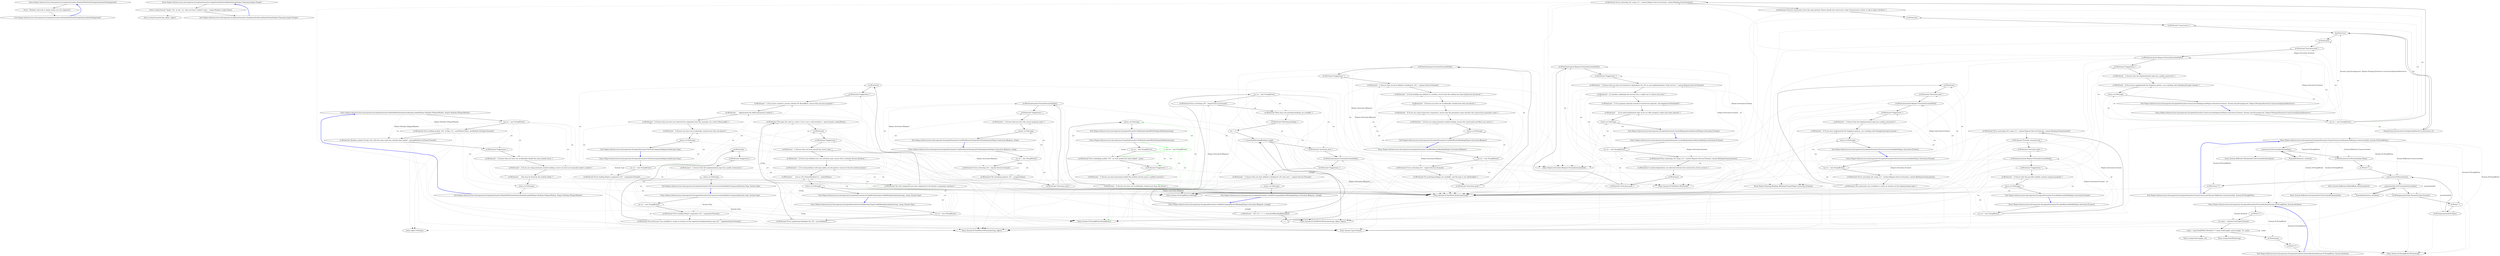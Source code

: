digraph  {
n0 [cluster="Ninject.Infrastructure.Introspection.ExceptionFormatter.ModulesWithNullOrEmptyNamesAreNotSupported()", label="Entry Ninject.Infrastructure.Introspection.ExceptionFormatter.ModulesWithNullOrEmptyNamesAreNotSupported()", span="44-44"];
n1 [cluster="Ninject.Infrastructure.Introspection.ExceptionFormatter.ModulesWithNullOrEmptyNamesAreNotSupported()", label="return ''Modules with null or empty names are not supported'';", span="46-46"];
n2 [cluster="Ninject.Infrastructure.Introspection.ExceptionFormatter.ModulesWithNullOrEmptyNamesAreNotSupported()", label="Exit Ninject.Infrastructure.Introspection.ExceptionFormatter.ModulesWithNullOrEmptyNamesAreNotSupported()", span="44-44"];
n3 [cluster="Ninject.Infrastructure.Introspection.ExceptionFormatter.TargetDoesNotHaveADefaultValue(Ninject.Planning.Targets.ITarget)", label="Entry Ninject.Infrastructure.Introspection.ExceptionFormatter.TargetDoesNotHaveADefaultValue(Ninject.Planning.Targets.ITarget)", span="53-53"];
n4 [cluster="Ninject.Infrastructure.Introspection.ExceptionFormatter.TargetDoesNotHaveADefaultValue(Ninject.Planning.Targets.ITarget)", label="return string.Format(''Target '{0}' at site '{1}' does not have a default value.'', target.Member, target.Name);", span="55-55"];
n5 [cluster="Ninject.Infrastructure.Introspection.ExceptionFormatter.TargetDoesNotHaveADefaultValue(Ninject.Planning.Targets.ITarget)", label="Exit Ninject.Infrastructure.Introspection.ExceptionFormatter.TargetDoesNotHaveADefaultValue(Ninject.Planning.Targets.ITarget)", span="53-53"];
n6 [cluster="string.Format(string, object, object)", label="Entry string.Format(string, object, object)", span="0-0"];
n7 [cluster="Ninject.Infrastructure.Introspection.ExceptionFormatter.ModuleWithSameNameIsAlreadyLoaded(Ninject.Modules.INinjectModule, Ninject.Modules.INinjectModule)", label="Entry Ninject.Infrastructure.Introspection.ExceptionFormatter.ModuleWithSameNameIsAlreadyLoaded(Ninject.Modules.INinjectModule, Ninject.Modules.INinjectModule)", span="64-64"];
n8 [cluster="Ninject.Infrastructure.Introspection.ExceptionFormatter.ModuleWithSameNameIsAlreadyLoaded(Ninject.Modules.INinjectModule, Ninject.Modules.INinjectModule)", label="var sw = new StringWriter()", span="67-67"];
n9 [cluster="Ninject.Infrastructure.Introspection.ExceptionFormatter.ModuleWithSameNameIsAlreadyLoaded(Ninject.Modules.INinjectModule, Ninject.Modules.INinjectModule)", label="sw.WriteLine(''Error loading module '{0}' of type {1}'', newModule.Name, newModule.GetType().Format())", span="69-69"];
n10 [cluster="Ninject.Infrastructure.Introspection.ExceptionFormatter.ModuleWithSameNameIsAlreadyLoaded(Ninject.Modules.INinjectModule, Ninject.Modules.INinjectModule)", label="sw.WriteLine(''Another module (of type {0}) with the same name has already been loaded'', existingModule.GetType().Format())", span="70-70"];
n17 [cluster="System.IO.StringWriter.StringWriter()", label="Entry System.IO.StringWriter.StringWriter()", span="0-0"];
n11 [cluster="Ninject.Infrastructure.Introspection.ExceptionFormatter.ModuleWithSameNameIsAlreadyLoaded(Ninject.Modules.INinjectModule, Ninject.Modules.INinjectModule)", label="sw.WriteLine(''Suggestions:'')", span="72-72"];
n12 [cluster="Ninject.Infrastructure.Introspection.ExceptionFormatter.ModuleWithSameNameIsAlreadyLoaded(Ninject.Modules.INinjectModule, Ninject.Modules.INinjectModule)", label="sw.WriteLine(''  1) Ensure that you have not accidentally loaded the same module twice.'')", span="73-73"];
n13 [cluster="Ninject.Infrastructure.Introspection.ExceptionFormatter.ModuleWithSameNameIsAlreadyLoaded(Ninject.Modules.INinjectModule, Ninject.Modules.INinjectModule)", label="sw.WriteLine(''  2) If you are using automatic module loading, ensure you have not manually loaded a module'')", span="75-75"];
n14 [cluster="Ninject.Infrastructure.Introspection.ExceptionFormatter.ModuleWithSameNameIsAlreadyLoaded(Ninject.Modules.INinjectModule, Ninject.Modules.INinjectModule)", label="sw.WriteLine(''     that may be found by the module loader.'')", span="76-76"];
n15 [cluster="Ninject.Infrastructure.Introspection.ExceptionFormatter.ModuleWithSameNameIsAlreadyLoaded(Ninject.Modules.INinjectModule, Ninject.Modules.INinjectModule)", label="return sw.ToString();", span="79-79"];
n18 [cluster="object.GetType()", label="Entry object.GetType()", span="0-0"];
n19 [cluster="System.Type.Format()", label="Entry System.Type.Format()", span="212-212"];
n20 [cluster="System.IO.TextWriter.WriteLine(string, object, object)", label="Entry System.IO.TextWriter.WriteLine(string, object, object)", span="0-0"];
n21 [cluster="System.IO.TextWriter.WriteLine(string, object)", label="Entry System.IO.TextWriter.WriteLine(string, object)", span="0-0"];
n22 [cluster="System.IO.TextWriter.WriteLine(string)", label="Entry System.IO.TextWriter.WriteLine(string)", span="0-0"];
n16 [cluster="Ninject.Infrastructure.Introspection.ExceptionFormatter.ModuleWithSameNameIsAlreadyLoaded(Ninject.Modules.INinjectModule, Ninject.Modules.INinjectModule)", label="Exit Ninject.Infrastructure.Introspection.ExceptionFormatter.ModuleWithSameNameIsAlreadyLoaded(Ninject.Modules.INinjectModule, Ninject.Modules.INinjectModule)", span="64-64"];
n23 [cluster="System.IO.StringWriter.ToString()", label="Entry System.IO.StringWriter.ToString()", span="0-0"];
n24 [cluster="Ninject.Infrastructure.Introspection.ExceptionFormatter.NoModuleLoadedWithTheSpecifiedName(string)", label="Entry Ninject.Infrastructure.Introspection.ExceptionFormatter.NoModuleLoadedWithTheSpecifiedName(string)", span="88-88"];
n25 [cluster="Ninject.Infrastructure.Introspection.ExceptionFormatter.NoModuleLoadedWithTheSpecifiedName(string)", label="var sw = new StringWriter()", span="90-90"];
n26 [cluster="Ninject.Infrastructure.Introspection.ExceptionFormatter.NoModuleLoadedWithTheSpecifiedName(string)", label="sw.WriteLine(''Error unloading module '{0}': no such module has been loaded'', name)", span="92-92"];
n27 [cluster="Ninject.Infrastructure.Introspection.ExceptionFormatter.NoModuleLoadedWithTheSpecifiedName(string)", label="sw.WriteLine(''Suggestions:'')", span="94-94"];
n28 [cluster="Ninject.Infrastructure.Introspection.ExceptionFormatter.NoModuleLoadedWithTheSpecifiedName(string)", label="sw.WriteLine(''  1) Ensure you have previously loaded the module and the name is spelled correctly.'')", span="95-95"];
n29 [cluster="Ninject.Infrastructure.Introspection.ExceptionFormatter.NoModuleLoadedWithTheSpecifiedName(string)", label="sw.WriteLine(''  2) Ensure you have not accidentally created more than one kernel.'')", span="96-96"];
n30 [cluster="Ninject.Infrastructure.Introspection.ExceptionFormatter.NoModuleLoadedWithTheSpecifiedName(string)", label="return sw.ToString();", span="98-98"];
n31 [cluster="Ninject.Infrastructure.Introspection.ExceptionFormatter.NoModuleLoadedWithTheSpecifiedName(string)", label="Exit Ninject.Infrastructure.Introspection.ExceptionFormatter.NoModuleLoadedWithTheSpecifiedName(string)", span="88-88"];
n32 [cluster="Ninject.Infrastructure.Introspection.ExceptionFormatter.CouldNotUniquelyResolveBinding(Ninject.Activation.IRequest, string[])", label="Entry Ninject.Infrastructure.Introspection.ExceptionFormatter.CouldNotUniquelyResolveBinding(Ninject.Activation.IRequest, string[])", span="108-108"];
n33 [cluster="Ninject.Infrastructure.Introspection.ExceptionFormatter.CouldNotUniquelyResolveBinding(Ninject.Activation.IRequest, string[])", label="var sw = new StringWriter()", span="110-110"];
n34 [cluster="Ninject.Infrastructure.Introspection.ExceptionFormatter.CouldNotUniquelyResolveBinding(Ninject.Activation.IRequest, string[])", label="sw.WriteLine(''Error activating {0}'', request.Service.Format())", span="112-112"];
n38 [cluster="Ninject.Infrastructure.Introspection.ExceptionFormatter.CouldNotUniquelyResolveBinding(Ninject.Activation.IRequest, string[])", label="i < formattedMatchingBindings.Length", span="116-116"];
n39 [cluster="Ninject.Infrastructure.Introspection.ExceptionFormatter.CouldNotUniquelyResolveBinding(Ninject.Activation.IRequest, string[])", label="sw.WriteLine(''  {0}) {1}'', i + 1, formattedMatchingBindings[i])", span="118-118"];
n42 [cluster="Ninject.Infrastructure.Introspection.ExceptionFormatter.CouldNotUniquelyResolveBinding(Ninject.Activation.IRequest, string[])", label="sw.WriteLine(request.FormatActivationPath())", span="121-121"];
n44 [cluster="Ninject.Infrastructure.Introspection.ExceptionFormatter.CouldNotUniquelyResolveBinding(Ninject.Activation.IRequest, string[])", label="sw.WriteLine(''  1) Ensure that you have defined a binding for {0} only once.'', request.Service.Format())", span="124-124"];
n35 [cluster="Ninject.Infrastructure.Introspection.ExceptionFormatter.CouldNotUniquelyResolveBinding(Ninject.Activation.IRequest, string[])", label="sw.WriteLine(''More than one matching bindings are available.'')", span="113-113"];
n36 [cluster="Ninject.Infrastructure.Introspection.ExceptionFormatter.CouldNotUniquelyResolveBinding(Ninject.Activation.IRequest, string[])", label="sw.WriteLine(''Matching bindings:'')", span="115-115"];
n41 [cluster="Ninject.Infrastructure.Introspection.ExceptionFormatter.CouldNotUniquelyResolveBinding(Ninject.Activation.IRequest, string[])", label="sw.WriteLine(''Activation path:'')", span="120-120"];
n43 [cluster="Ninject.Infrastructure.Introspection.ExceptionFormatter.CouldNotUniquelyResolveBinding(Ninject.Activation.IRequest, string[])", label="sw.WriteLine(''Suggestions:'')", span="123-123"];
n45 [cluster="Ninject.Infrastructure.Introspection.ExceptionFormatter.CouldNotUniquelyResolveBinding(Ninject.Activation.IRequest, string[])", label="return sw.ToString();", span="126-126"];
n37 [cluster="Ninject.Infrastructure.Introspection.ExceptionFormatter.CouldNotUniquelyResolveBinding(Ninject.Activation.IRequest, string[])", label="int i = 0", span="116-116"];
n40 [cluster="Ninject.Infrastructure.Introspection.ExceptionFormatter.CouldNotUniquelyResolveBinding(Ninject.Activation.IRequest, string[])", label="i++", span="116-116"];
n47 [cluster="Ninject.Activation.IRequest.FormatActivationPath()", label="Entry Ninject.Activation.IRequest.FormatActivationPath()", span="37-37"];
n46 [cluster="Ninject.Infrastructure.Introspection.ExceptionFormatter.CouldNotUniquelyResolveBinding(Ninject.Activation.IRequest, string[])", label="Exit Ninject.Infrastructure.Introspection.ExceptionFormatter.CouldNotUniquelyResolveBinding(Ninject.Activation.IRequest, string[])", span="108-108"];
n48 [cluster="Ninject.Infrastructure.Introspection.ExceptionFormatter.CouldNotResolveBinding(Ninject.Activation.IRequest)", label="Entry Ninject.Infrastructure.Introspection.ExceptionFormatter.CouldNotResolveBinding(Ninject.Activation.IRequest)", span="135-135"];
n49 [cluster="Ninject.Infrastructure.Introspection.ExceptionFormatter.CouldNotResolveBinding(Ninject.Activation.IRequest)", label="var sw = new StringWriter()", span="137-137"];
n50 [cluster="Ninject.Infrastructure.Introspection.ExceptionFormatter.CouldNotResolveBinding(Ninject.Activation.IRequest)", label="sw.WriteLine(''Error activating {0}'', request.Service.Format())", span="139-139"];
n53 [cluster="Ninject.Infrastructure.Introspection.ExceptionFormatter.CouldNotResolveBinding(Ninject.Activation.IRequest)", label="sw.WriteLine(request.FormatActivationPath())", span="143-143"];
n55 [cluster="Ninject.Infrastructure.Introspection.ExceptionFormatter.CouldNotResolveBinding(Ninject.Activation.IRequest)", label="sw.WriteLine(''  1) Ensure that you have defined a binding for {0}.'', request.Service.Format())", span="146-146"];
n51 [cluster="Ninject.Infrastructure.Introspection.ExceptionFormatter.CouldNotResolveBinding(Ninject.Activation.IRequest)", label="sw.WriteLine(''No matching bindings are available, and the type is not self-bindable.'')", span="140-140"];
n52 [cluster="Ninject.Infrastructure.Introspection.ExceptionFormatter.CouldNotResolveBinding(Ninject.Activation.IRequest)", label="sw.WriteLine(''Activation path:'')", span="142-142"];
n54 [cluster="Ninject.Infrastructure.Introspection.ExceptionFormatter.CouldNotResolveBinding(Ninject.Activation.IRequest)", label="sw.WriteLine(''Suggestions:'')", span="145-145"];
n56 [cluster="Ninject.Infrastructure.Introspection.ExceptionFormatter.CouldNotResolveBinding(Ninject.Activation.IRequest)", label="sw.WriteLine(''  2) If the binding was defined in a module, ensure that the module has been loaded into the kernel.'')", span="147-147"];
n57 [cluster="Ninject.Infrastructure.Introspection.ExceptionFormatter.CouldNotResolveBinding(Ninject.Activation.IRequest)", label="sw.WriteLine(''  3) Ensure you have not accidentally created more than one kernel.'')", span="148-148"];
n58 [cluster="Ninject.Infrastructure.Introspection.ExceptionFormatter.CouldNotResolveBinding(Ninject.Activation.IRequest)", label="sw.WriteLine(''  4) If you are using constructor arguments, ensure that the parameter name matches the constructors parameter name.'')", span="149-149"];
n59 [cluster="Ninject.Infrastructure.Introspection.ExceptionFormatter.CouldNotResolveBinding(Ninject.Activation.IRequest)", label="sw.WriteLine(''  5) If you are using automatic module loading, ensure the search path and filters are correct.'')", span="151-151"];
n60 [cluster="Ninject.Infrastructure.Introspection.ExceptionFormatter.CouldNotResolveBinding(Ninject.Activation.IRequest)", label="return sw.ToString();", span="154-154"];
n61 [cluster="Ninject.Infrastructure.Introspection.ExceptionFormatter.CouldNotResolveBinding(Ninject.Activation.IRequest)", label="Exit Ninject.Infrastructure.Introspection.ExceptionFormatter.CouldNotResolveBinding(Ninject.Activation.IRequest)", span="135-135"];
n62 [cluster="Ninject.Infrastructure.Introspection.ExceptionFormatter.CyclicalDependenciesDetected(Ninject.Activation.IContext)", label="Entry Ninject.Infrastructure.Introspection.ExceptionFormatter.CyclicalDependenciesDetected(Ninject.Activation.IContext)", span="163-163"];
n63 [cluster="Ninject.Infrastructure.Introspection.ExceptionFormatter.CyclicalDependenciesDetected(Ninject.Activation.IContext)", label="var sw = new StringWriter()", span="165-165"];
n64 [cluster="Ninject.Infrastructure.Introspection.ExceptionFormatter.CyclicalDependenciesDetected(Ninject.Activation.IContext)", label="sw.WriteLine(''Error activating {0} using {1}'', context.Request.Service.Format(), context.Binding.Format(context))", span="167-167"];
n68 [cluster="Ninject.Infrastructure.Introspection.ExceptionFormatter.CyclicalDependenciesDetected(Ninject.Activation.IContext)", label="sw.WriteLine(context.Request.FormatActivationPath())", span="172-172"];
n70 [cluster="Ninject.Infrastructure.Introspection.ExceptionFormatter.CyclicalDependenciesDetected(Ninject.Activation.IContext)", label="sw.WriteLine(''  1) Ensure that you have not declared a dependency for {0} on any implementations of the service.'', context.Request.Service.Format())", span="175-175"];
n65 [cluster="Ninject.Infrastructure.Introspection.ExceptionFormatter.CyclicalDependenciesDetected(Ninject.Activation.IContext)", label="sw.WriteLine(''A cyclical dependency was detected between the constructors of two services.'')", span="168-168"];
n66 [cluster="Ninject.Infrastructure.Introspection.ExceptionFormatter.CyclicalDependenciesDetected(Ninject.Activation.IContext)", label="sw.WriteLine()", span="169-169"];
n67 [cluster="Ninject.Infrastructure.Introspection.ExceptionFormatter.CyclicalDependenciesDetected(Ninject.Activation.IContext)", label="sw.WriteLine(''Activation path:'')", span="171-171"];
n69 [cluster="Ninject.Infrastructure.Introspection.ExceptionFormatter.CyclicalDependenciesDetected(Ninject.Activation.IContext)", label="sw.WriteLine(''Suggestions:'')", span="174-174"];
n71 [cluster="Ninject.Infrastructure.Introspection.ExceptionFormatter.CyclicalDependenciesDetected(Ninject.Activation.IContext)", label="sw.WriteLine(''  2) Consider combining the services into a single one to remove the cycle.'')", span="176-176"];
n72 [cluster="Ninject.Infrastructure.Introspection.ExceptionFormatter.CyclicalDependenciesDetected(Ninject.Activation.IContext)", label="sw.WriteLine(''  3) Use property injection instead of constructor injection, and implement IInitializable'')", span="177-177"];
n73 [cluster="Ninject.Infrastructure.Introspection.ExceptionFormatter.CyclicalDependenciesDetected(Ninject.Activation.IContext)", label="sw.WriteLine(''     if you need initialization logic to be run after property values have been injected.'')", span="178-178"];
n74 [cluster="Ninject.Infrastructure.Introspection.ExceptionFormatter.CyclicalDependenciesDetected(Ninject.Activation.IContext)", label="return sw.ToString();", span="180-180"];
n76 [cluster="Ninject.Planning.Bindings.IBinding.Format(Ninject.Activation.IContext)", label="Entry Ninject.Planning.Bindings.IBinding.Format(Ninject.Activation.IContext)", span="60-60"];
n77 [cluster="System.IO.TextWriter.WriteLine()", label="Entry System.IO.TextWriter.WriteLine()", span="0-0"];
n75 [cluster="Ninject.Infrastructure.Introspection.ExceptionFormatter.CyclicalDependenciesDetected(Ninject.Activation.IContext)", label="Exit Ninject.Infrastructure.Introspection.ExceptionFormatter.CyclicalDependenciesDetected(Ninject.Activation.IContext)", span="163-163"];
n78 [cluster="Ninject.Infrastructure.Introspection.ExceptionFormatter.InvalidAttributeTypeUsedInBindingCondition(string, string, System.Type)", label="Entry Ninject.Infrastructure.Introspection.ExceptionFormatter.InvalidAttributeTypeUsedInBindingCondition(string, string, System.Type)", span="191-191"];
n79 [cluster="Ninject.Infrastructure.Introspection.ExceptionFormatter.InvalidAttributeTypeUsedInBindingCondition(string, string, System.Type)", label="var sw = new StringWriter()", span="193-193"];
n80 [cluster="Ninject.Infrastructure.Introspection.ExceptionFormatter.InvalidAttributeTypeUsedInBindingCondition(string, string, System.Type)", label="sw.WriteLine(''Error registering binding(s) for {0}'', serviceNames)", span="195-195"];
n81 [cluster="Ninject.Infrastructure.Introspection.ExceptionFormatter.InvalidAttributeTypeUsedInBindingCondition(string, string, System.Type)", label="sw.WriteLine(''The type {0} used in a call to {1}() is not a valid attribute.'', type.Format(), methodName)", span="196-196"];
n87 [cluster="Ninject.Infrastructure.Introspection.ExceptionFormatter.InvalidAttributeTypeUsedInBindingCondition(string, string, System.Type)", label="sw.WriteLine(''     such as {0}<SomeAttribute>().'', methodName)", span="203-203"];
n82 [cluster="Ninject.Infrastructure.Introspection.ExceptionFormatter.InvalidAttributeTypeUsedInBindingCondition(string, string, System.Type)", label="sw.WriteLine()", span="197-197"];
n83 [cluster="Ninject.Infrastructure.Introspection.ExceptionFormatter.InvalidAttributeTypeUsedInBindingCondition(string, string, System.Type)", label="sw.WriteLine(''Suggestions:'')", span="199-199"];
n84 [cluster="Ninject.Infrastructure.Introspection.ExceptionFormatter.InvalidAttributeTypeUsedInBindingCondition(string, string, System.Type)", label="sw.WriteLine(''  1) Ensure that you have passed the correct type.'')", span="200-200"];
n85 [cluster="Ninject.Infrastructure.Introspection.ExceptionFormatter.InvalidAttributeTypeUsedInBindingCondition(string, string, System.Type)", label="sw.WriteLine(''  2) If you have defined your own attribute type, ensure that it extends System.Attribute.'')", span="201-201"];
n86 [cluster="Ninject.Infrastructure.Introspection.ExceptionFormatter.InvalidAttributeTypeUsedInBindingCondition(string, string, System.Type)", label="sw.WriteLine(''  3) To avoid problems with type-safety, use the generic version of the the method instead,'')", span="202-202"];
n88 [cluster="Ninject.Infrastructure.Introspection.ExceptionFormatter.InvalidAttributeTypeUsedInBindingCondition(string, string, System.Type)", label="return sw.ToString();", span="205-205"];
n89 [cluster="Ninject.Infrastructure.Introspection.ExceptionFormatter.InvalidAttributeTypeUsedInBindingCondition(string, string, System.Type)", label="Exit Ninject.Infrastructure.Introspection.ExceptionFormatter.InvalidAttributeTypeUsedInBindingCondition(string, string, System.Type)", span="191-191"];
n90 [cluster="Ninject.Infrastructure.Introspection.ExceptionFormatter.NoConstructorsAvailable(Ninject.Activation.IContext)", label="Entry Ninject.Infrastructure.Introspection.ExceptionFormatter.NoConstructorsAvailable(Ninject.Activation.IContext)", span="214-214"];
n91 [cluster="Ninject.Infrastructure.Introspection.ExceptionFormatter.NoConstructorsAvailable(Ninject.Activation.IContext)", label="var sw = new StringWriter()", span="216-216"];
n92 [cluster="Ninject.Infrastructure.Introspection.ExceptionFormatter.NoConstructorsAvailable(Ninject.Activation.IContext)", label="sw.WriteLine(''Error activating {0} using {1}'', context.Request.Service.Format(), context.Binding.Format(context))", span="218-218"];
n96 [cluster="Ninject.Infrastructure.Introspection.ExceptionFormatter.NoConstructorsAvailable(Ninject.Activation.IContext)", label="sw.WriteLine(context.Request.FormatActivationPath())", span="223-223"];
n93 [cluster="Ninject.Infrastructure.Introspection.ExceptionFormatter.NoConstructorsAvailable(Ninject.Activation.IContext)", label="sw.WriteLine(''No constructor was available to create an instance of the implementation type.'')", span="219-219"];
n94 [cluster="Ninject.Infrastructure.Introspection.ExceptionFormatter.NoConstructorsAvailable(Ninject.Activation.IContext)", label="sw.WriteLine()", span="220-220"];
n95 [cluster="Ninject.Infrastructure.Introspection.ExceptionFormatter.NoConstructorsAvailable(Ninject.Activation.IContext)", label="sw.WriteLine(''Activation path:'')", span="222-222"];
n97 [cluster="Ninject.Infrastructure.Introspection.ExceptionFormatter.NoConstructorsAvailable(Ninject.Activation.IContext)", label="sw.WriteLine(''Suggestions:'')", span="225-225"];
n98 [cluster="Ninject.Infrastructure.Introspection.ExceptionFormatter.NoConstructorsAvailable(Ninject.Activation.IContext)", label="sw.WriteLine(''  1) Ensure that the implementation type has a public constructor.'')", span="226-226"];
n99 [cluster="Ninject.Infrastructure.Introspection.ExceptionFormatter.NoConstructorsAvailable(Ninject.Activation.IContext)", label="sw.WriteLine(''  2) If you have implemented the Singleton pattern, use a binding with InSingletonScope() instead.'')", span="227-227"];
n100 [cluster="Ninject.Infrastructure.Introspection.ExceptionFormatter.NoConstructorsAvailable(Ninject.Activation.IContext)", label="return sw.ToString();", span="229-229"];
n101 [cluster="Ninject.Infrastructure.Introspection.ExceptionFormatter.NoConstructorsAvailable(Ninject.Activation.IContext)", label="Exit Ninject.Infrastructure.Introspection.ExceptionFormatter.NoConstructorsAvailable(Ninject.Activation.IContext)", span="214-214"];
n102 [cluster="Ninject.Infrastructure.Introspection.ExceptionFormatter.NoConstructorsAvailableForComponent(System.Type, System.Type)", label="Entry Ninject.Infrastructure.Introspection.ExceptionFormatter.NoConstructorsAvailableForComponent(System.Type, System.Type)", span="239-239"];
n103 [cluster="Ninject.Infrastructure.Introspection.ExceptionFormatter.NoConstructorsAvailableForComponent(System.Type, System.Type)", label="var sw = new StringWriter()", span="241-241"];
n104 [cluster="Ninject.Infrastructure.Introspection.ExceptionFormatter.NoConstructorsAvailableForComponent(System.Type, System.Type)", label="sw.WriteLine(''Error loading Ninject component {0}'', component.Format())", span="243-243"];
n105 [cluster="Ninject.Infrastructure.Introspection.ExceptionFormatter.NoConstructorsAvailableForComponent(System.Type, System.Type)", label="sw.WriteLine(''No constructor was available to create an instance of the registered implementation type {0}.'', implementation.Format())", span="244-244"];
n106 [cluster="Ninject.Infrastructure.Introspection.ExceptionFormatter.NoConstructorsAvailableForComponent(System.Type, System.Type)", label="sw.WriteLine()", span="245-245"];
n107 [cluster="Ninject.Infrastructure.Introspection.ExceptionFormatter.NoConstructorsAvailableForComponent(System.Type, System.Type)", label="sw.WriteLine(''Suggestions:'')", span="247-247"];
n108 [cluster="Ninject.Infrastructure.Introspection.ExceptionFormatter.NoConstructorsAvailableForComponent(System.Type, System.Type)", label="sw.WriteLine(''  1) Ensure that the implementation type has a public constructor.'')", span="248-248"];
n109 [cluster="Ninject.Infrastructure.Introspection.ExceptionFormatter.NoConstructorsAvailableForComponent(System.Type, System.Type)", label="return sw.ToString();", span="250-250"];
n110 [cluster="Ninject.Infrastructure.Introspection.ExceptionFormatter.NoConstructorsAvailableForComponent(System.Type, System.Type)", label="Exit Ninject.Infrastructure.Introspection.ExceptionFormatter.NoConstructorsAvailableForComponent(System.Type, System.Type)", span="239-239"];
n111 [cluster="Ninject.Infrastructure.Introspection.ExceptionFormatter.NoSuchComponentRegistered(System.Type)", label="Entry Ninject.Infrastructure.Introspection.ExceptionFormatter.NoSuchComponentRegistered(System.Type)", span="259-259"];
n112 [cluster="Ninject.Infrastructure.Introspection.ExceptionFormatter.NoSuchComponentRegistered(System.Type)", label="var sw = new StringWriter()", span="261-261"];
n113 [cluster="Ninject.Infrastructure.Introspection.ExceptionFormatter.NoSuchComponentRegistered(System.Type)", label="sw.WriteLine(''Error loading Ninject component {0}'', component.Format())", span="263-263"];
n114 [cluster="Ninject.Infrastructure.Introspection.ExceptionFormatter.NoSuchComponentRegistered(System.Type)", label="sw.WriteLine(''No such component has been registered in the kernel's component container.'')", span="264-264"];
n115 [cluster="Ninject.Infrastructure.Introspection.ExceptionFormatter.NoSuchComponentRegistered(System.Type)", label="sw.WriteLine()", span="265-265"];
n116 [cluster="Ninject.Infrastructure.Introspection.ExceptionFormatter.NoSuchComponentRegistered(System.Type)", label="sw.WriteLine(''Suggestions:'')", span="267-267"];
n117 [cluster="Ninject.Infrastructure.Introspection.ExceptionFormatter.NoSuchComponentRegistered(System.Type)", label="sw.WriteLine(''  1) If you have created a custom subclass for KernelBase, ensure that you have properly'')", span="268-268"];
n118 [cluster="Ninject.Infrastructure.Introspection.ExceptionFormatter.NoSuchComponentRegistered(System.Type)", label="sw.WriteLine(''     implemented the AddComponents() method.'')", span="269-269"];
n119 [cluster="Ninject.Infrastructure.Introspection.ExceptionFormatter.NoSuchComponentRegistered(System.Type)", label="sw.WriteLine(''  2) Ensure that you have not removed the component from the container via a call to RemoveAll().'')", span="270-270"];
n120 [cluster="Ninject.Infrastructure.Introspection.ExceptionFormatter.NoSuchComponentRegistered(System.Type)", label="sw.WriteLine(''  3) Ensure you have not accidentally created more than one kernel.'')", span="271-271"];
n121 [cluster="Ninject.Infrastructure.Introspection.ExceptionFormatter.NoSuchComponentRegistered(System.Type)", label="return sw.ToString();", span="273-273"];
n122 [cluster="Ninject.Infrastructure.Introspection.ExceptionFormatter.NoSuchComponentRegistered(System.Type)", label="Exit Ninject.Infrastructure.Introspection.ExceptionFormatter.NoSuchComponentRegistered(System.Type)", span="259-259"];
n123 [cluster="Ninject.Infrastructure.Introspection.ExceptionFormatter.CouldNotResolvePropertyForValueInjection(Ninject.Activation.IRequest, string)", label="Entry Ninject.Infrastructure.Introspection.ExceptionFormatter.CouldNotResolvePropertyForValueInjection(Ninject.Activation.IRequest, string)", span="283-283"];
n124 [cluster="Ninject.Infrastructure.Introspection.ExceptionFormatter.CouldNotResolvePropertyForValueInjection(Ninject.Activation.IRequest, string)", label="var sw = new StringWriter()", span="285-285"];
n125 [cluster="Ninject.Infrastructure.Introspection.ExceptionFormatter.CouldNotResolvePropertyForValueInjection(Ninject.Activation.IRequest, string)", label="sw.WriteLine(''Error activating {0}'', request.Service.Format())", span="287-287"];
n126 [cluster="Ninject.Infrastructure.Introspection.ExceptionFormatter.CouldNotResolvePropertyForValueInjection(Ninject.Activation.IRequest, string)", label="sw.WriteLine(''No matching property {0}.'', propertyName)", span="288-288"];
n128 [cluster="Ninject.Infrastructure.Introspection.ExceptionFormatter.CouldNotResolvePropertyForValueInjection(Ninject.Activation.IRequest, string)", label="sw.WriteLine(request.FormatActivationPath())", span="291-291"];
n127 [cluster="Ninject.Infrastructure.Introspection.ExceptionFormatter.CouldNotResolvePropertyForValueInjection(Ninject.Activation.IRequest, string)", label="sw.WriteLine(''Activation path:'')", span="290-290"];
n129 [cluster="Ninject.Infrastructure.Introspection.ExceptionFormatter.CouldNotResolvePropertyForValueInjection(Ninject.Activation.IRequest, string)", label="sw.WriteLine(''Suggestions:'')", span="293-293"];
n130 [cluster="Ninject.Infrastructure.Introspection.ExceptionFormatter.CouldNotResolvePropertyForValueInjection(Ninject.Activation.IRequest, string)", label="sw.WriteLine(''  1) Ensure that you have the correct property name.'')", span="294-294"];
n131 [cluster="Ninject.Infrastructure.Introspection.ExceptionFormatter.CouldNotResolvePropertyForValueInjection(Ninject.Activation.IRequest, string)", label="return sw.ToString();", span="296-296"];
n132 [cluster="Ninject.Infrastructure.Introspection.ExceptionFormatter.CouldNotResolvePropertyForValueInjection(Ninject.Activation.IRequest, string)", label="Exit Ninject.Infrastructure.Introspection.ExceptionFormatter.CouldNotResolvePropertyForValueInjection(Ninject.Activation.IRequest, string)", span="283-283"];
n133 [cluster="Ninject.Infrastructure.Introspection.ExceptionFormatter.ProviderReturnedNull(Ninject.Activation.IContext)", label="Entry Ninject.Infrastructure.Introspection.ExceptionFormatter.ProviderReturnedNull(Ninject.Activation.IContext)", span="305-305"];
n134 [cluster="Ninject.Infrastructure.Introspection.ExceptionFormatter.ProviderReturnedNull(Ninject.Activation.IContext)", label="var sw = new StringWriter()", span="307-307"];
n135 [cluster="Ninject.Infrastructure.Introspection.ExceptionFormatter.ProviderReturnedNull(Ninject.Activation.IContext)", label="sw.WriteLine(''Error activating {0} using {1}'', context.Request.Service.Format(), context.Binding.Format(context))", span="309-309"];
n138 [cluster="Ninject.Infrastructure.Introspection.ExceptionFormatter.ProviderReturnedNull(Ninject.Activation.IContext)", label="sw.WriteLine(context.Request.FormatActivationPath())", span="313-313"];
n136 [cluster="Ninject.Infrastructure.Introspection.ExceptionFormatter.ProviderReturnedNull(Ninject.Activation.IContext)", label="sw.WriteLine(''Provider returned null.'')", span="310-310"];
n137 [cluster="Ninject.Infrastructure.Introspection.ExceptionFormatter.ProviderReturnedNull(Ninject.Activation.IContext)", label="sw.WriteLine(''Activation path:'')", span="312-312"];
n139 [cluster="Ninject.Infrastructure.Introspection.ExceptionFormatter.ProviderReturnedNull(Ninject.Activation.IContext)", label="sw.WriteLine(''Suggestions:'')", span="315-315"];
n140 [cluster="Ninject.Infrastructure.Introspection.ExceptionFormatter.ProviderReturnedNull(Ninject.Activation.IContext)", label="sw.WriteLine(''  1) Ensure that the provider handles creation requests properly.'')", span="316-316"];
n141 [cluster="Ninject.Infrastructure.Introspection.ExceptionFormatter.ProviderReturnedNull(Ninject.Activation.IContext)", label="return sw.ToString();", span="318-318"];
n142 [cluster="Ninject.Infrastructure.Introspection.ExceptionFormatter.ProviderReturnedNull(Ninject.Activation.IContext)", label="Exit Ninject.Infrastructure.Introspection.ExceptionFormatter.ProviderReturnedNull(Ninject.Activation.IContext)", span="305-305"];
n143 [cluster="Ninject.Infrastructure.Introspection.ExceptionFormatter.ConstructorsAmbiguous(Ninject.Activation.IContext, System.Linq.IGrouping<int, Ninject.Planning.Directives.ConstructorInjectionDirective>)", label="Entry Ninject.Infrastructure.Introspection.ExceptionFormatter.ConstructorsAmbiguous(Ninject.Activation.IContext, System.Linq.IGrouping<int, Ninject.Planning.Directives.ConstructorInjectionDirective>)", span="328-328"];
n144 [cluster="Ninject.Infrastructure.Introspection.ExceptionFormatter.ConstructorsAmbiguous(Ninject.Activation.IContext, System.Linq.IGrouping<int, Ninject.Planning.Directives.ConstructorInjectionDirective>)", label="var sw = new StringWriter()", span="330-330"];
n145 [cluster="Ninject.Infrastructure.Introspection.ExceptionFormatter.ConstructorsAmbiguous(Ninject.Activation.IContext, System.Linq.IGrouping<int, Ninject.Planning.Directives.ConstructorInjectionDirective>)", label="sw.WriteLine(''Error activating {0} using {1}'', context.Request.Service.Format(), context.Binding.Format(context))", span="332-332"];
n149 [cluster="Ninject.Infrastructure.Introspection.ExceptionFormatter.ConstructorsAmbiguous(Ninject.Activation.IContext, System.Linq.IGrouping<int, Ninject.Planning.Directives.ConstructorInjectionDirective>)", label=bestDirectives, span="337-337"];
n153 [cluster="Ninject.Infrastructure.Introspection.ExceptionFormatter.ConstructorsAmbiguous(Ninject.Activation.IContext, System.Linq.IGrouping<int, Ninject.Planning.Directives.ConstructorInjectionDirective>)", label="sw.WriteLine(context.Request.FormatActivationPath())", span="345-345"];
n146 [cluster="Ninject.Infrastructure.Introspection.ExceptionFormatter.ConstructorsAmbiguous(Ninject.Activation.IContext, System.Linq.IGrouping<int, Ninject.Planning.Directives.ConstructorInjectionDirective>)", label="sw.WriteLine(''Several constructors have the same priority. Please specify the constructor using ToConstructor syntax or add an Inject attribute.'')", span="333-333"];
n147 [cluster="Ninject.Infrastructure.Introspection.ExceptionFormatter.ConstructorsAmbiguous(Ninject.Activation.IContext, System.Linq.IGrouping<int, Ninject.Planning.Directives.ConstructorInjectionDirective>)", label="sw.WriteLine()", span="334-334"];
n148 [cluster="Ninject.Infrastructure.Introspection.ExceptionFormatter.ConstructorsAmbiguous(Ninject.Activation.IContext, System.Linq.IGrouping<int, Ninject.Planning.Directives.ConstructorInjectionDirective>)", label="sw.WriteLine(''Constructors:'')", span="336-336"];
n150 [cluster="Ninject.Infrastructure.Introspection.ExceptionFormatter.ConstructorsAmbiguous(Ninject.Activation.IContext, System.Linq.IGrouping<int, Ninject.Planning.Directives.ConstructorInjectionDirective>)", label="FormatConstructor(constructorInjectionDirective.Constructor, sw)", span="339-339"];
n151 [cluster="Ninject.Infrastructure.Introspection.ExceptionFormatter.ConstructorsAmbiguous(Ninject.Activation.IContext, System.Linq.IGrouping<int, Ninject.Planning.Directives.ConstructorInjectionDirective>)", label="sw.WriteLine()", span="342-342"];
n152 [cluster="Ninject.Infrastructure.Introspection.ExceptionFormatter.ConstructorsAmbiguous(Ninject.Activation.IContext, System.Linq.IGrouping<int, Ninject.Planning.Directives.ConstructorInjectionDirective>)", label="sw.WriteLine(''Activation path:'')", span="344-344"];
n154 [cluster="Ninject.Infrastructure.Introspection.ExceptionFormatter.ConstructorsAmbiguous(Ninject.Activation.IContext, System.Linq.IGrouping<int, Ninject.Planning.Directives.ConstructorInjectionDirective>)", label="sw.WriteLine(''Suggestions:'')", span="347-347"];
n155 [cluster="Ninject.Infrastructure.Introspection.ExceptionFormatter.ConstructorsAmbiguous(Ninject.Activation.IContext, System.Linq.IGrouping<int, Ninject.Planning.Directives.ConstructorInjectionDirective>)", label="sw.WriteLine(''  1) Ensure that the implementation type has a public constructor.'')", span="348-348"];
n156 [cluster="Ninject.Infrastructure.Introspection.ExceptionFormatter.ConstructorsAmbiguous(Ninject.Activation.IContext, System.Linq.IGrouping<int, Ninject.Planning.Directives.ConstructorInjectionDirective>)", label="sw.WriteLine(''  2) If you have implemented the Singleton pattern, use a binding with InSingletonScope() instead.'')", span="349-349"];
n157 [cluster="Ninject.Infrastructure.Introspection.ExceptionFormatter.ConstructorsAmbiguous(Ninject.Activation.IContext, System.Linq.IGrouping<int, Ninject.Planning.Directives.ConstructorInjectionDirective>)", label="return sw.ToString();", span="351-351"];
n159 [cluster="Ninject.Infrastructure.Introspection.ExceptionFormatter.FormatConstructor(System.Reflection.ConstructorInfo, System.IO.StringWriter)", label="Entry Ninject.Infrastructure.Introspection.ExceptionFormatter.FormatConstructor(System.Reflection.ConstructorInfo, System.IO.StringWriter)", span="360-360"];
n158 [cluster="Ninject.Infrastructure.Introspection.ExceptionFormatter.ConstructorsAmbiguous(Ninject.Activation.IContext, System.Linq.IGrouping<int, Ninject.Planning.Directives.ConstructorInjectionDirective>)", label="Exit Ninject.Infrastructure.Introspection.ExceptionFormatter.ConstructorsAmbiguous(Ninject.Activation.IContext, System.Linq.IGrouping<int, Ninject.Planning.Directives.ConstructorInjectionDirective>)", span="328-328"];
n160 [cluster="Ninject.Infrastructure.Introspection.ExceptionFormatter.FormatConstructor(System.Reflection.ConstructorInfo, System.IO.StringWriter)", label="constructor.GetCustomAttributes(false)", span="362-362"];
n161 [cluster="Ninject.Infrastructure.Introspection.ExceptionFormatter.FormatConstructor(System.Reflection.ConstructorInfo, System.IO.StringWriter)", label="FormatAttribute(sw, attribute)", span="364-364"];
n162 [cluster="Ninject.Infrastructure.Introspection.ExceptionFormatter.FormatConstructor(System.Reflection.ConstructorInfo, System.IO.StringWriter)", label="sw.Write(constructor.DeclaringType.Name)", span="367-367"];
n163 [cluster="Ninject.Infrastructure.Introspection.ExceptionFormatter.FormatConstructor(System.Reflection.ConstructorInfo, System.IO.StringWriter)", label="sw.Write(''('')", span="368-368"];
n164 [cluster="Ninject.Infrastructure.Introspection.ExceptionFormatter.FormatConstructor(System.Reflection.ConstructorInfo, System.IO.StringWriter)", label="constructor.GetParameters()", span="369-369"];
n166 [cluster="Ninject.Infrastructure.Introspection.ExceptionFormatter.FormatConstructor(System.Reflection.ConstructorInfo, System.IO.StringWriter)", label="FormatAttribute(sw, attribute)", span="373-373"];
n167 [cluster="Ninject.Infrastructure.Introspection.ExceptionFormatter.FormatConstructor(System.Reflection.ConstructorInfo, System.IO.StringWriter)", label="sw.Write(parameterInfo.ParameterType.Format())", span="376-376"];
n168 [cluster="Ninject.Infrastructure.Introspection.ExceptionFormatter.FormatConstructor(System.Reflection.ConstructorInfo, System.IO.StringWriter)", label="sw.Write('' '')", span="377-377"];
n169 [cluster="Ninject.Infrastructure.Introspection.ExceptionFormatter.FormatConstructor(System.Reflection.ConstructorInfo, System.IO.StringWriter)", label="sw.Write(parameterInfo.Name)", span="378-378"];
n170 [cluster="Ninject.Infrastructure.Introspection.ExceptionFormatter.FormatConstructor(System.Reflection.ConstructorInfo, System.IO.StringWriter)", label="sw.WriteLine('')'')", span="381-381"];
n172 [cluster="System.Reflection.MemberInfo.GetCustomAttributes(bool)", label="Entry System.Reflection.MemberInfo.GetCustomAttributes(bool)", span="0-0"];
n173 [cluster="Ninject.Infrastructure.Introspection.ExceptionFormatter.FormatAttribute(System.IO.StringWriter, System.Attribute)", label="Entry Ninject.Infrastructure.Introspection.ExceptionFormatter.FormatAttribute(System.IO.StringWriter, System.Attribute)", span="389-389"];
n174 [cluster="System.IO.StringWriter.Write(string)", label="Entry System.IO.StringWriter.Write(string)", span="0-0"];
n165 [cluster="Ninject.Infrastructure.Introspection.ExceptionFormatter.FormatConstructor(System.Reflection.ConstructorInfo, System.IO.StringWriter)", label="parameterInfo.GetCustomAttributes(false)", span="371-371"];
n175 [cluster="System.Reflection.MethodBase.GetParameters()", label="Entry System.Reflection.MethodBase.GetParameters()", span="0-0"];
n176 [cluster="System.Reflection.ParameterInfo.GetCustomAttributes(bool)", label="Entry System.Reflection.ParameterInfo.GetCustomAttributes(bool)", span="0-0"];
n171 [cluster="Ninject.Infrastructure.Introspection.ExceptionFormatter.FormatConstructor(System.Reflection.ConstructorInfo, System.IO.StringWriter)", label="Exit Ninject.Infrastructure.Introspection.ExceptionFormatter.FormatConstructor(System.Reflection.ConstructorInfo, System.IO.StringWriter)", span="360-360"];
n177 [cluster="Ninject.Infrastructure.Introspection.ExceptionFormatter.FormatAttribute(System.IO.StringWriter, System.Attribute)", label="sw.Write(''['')", span="391-391"];
n178 [cluster="Ninject.Infrastructure.Introspection.ExceptionFormatter.FormatAttribute(System.IO.StringWriter, System.Attribute)", label="var name = attribute.GetType().Format()", span="392-392"];
n180 [cluster="Ninject.Infrastructure.Introspection.ExceptionFormatter.FormatAttribute(System.IO.StringWriter, System.Attribute)", label="sw.Write(name)", span="394-394"];
n181 [cluster="Ninject.Infrastructure.Introspection.ExceptionFormatter.FormatAttribute(System.IO.StringWriter, System.Attribute)", label="sw.Write('']'')", span="395-395"];
n179 [cluster="Ninject.Infrastructure.Introspection.ExceptionFormatter.FormatAttribute(System.IO.StringWriter, System.Attribute)", label="name = name.EndsWith(''Attribute'') ? name.Substring(0, name.Length - 9) : name", span="393-393"];
n183 [cluster="string.EndsWith(string)", label="Entry string.EndsWith(string)", span="0-0"];
n184 [cluster="string.Substring(int, int)", label="Entry string.Substring(int, int)", span="0-0"];
n182 [cluster="Ninject.Infrastructure.Introspection.ExceptionFormatter.FormatAttribute(System.IO.StringWriter, System.Attribute)", label="Exit Ninject.Infrastructure.Introspection.ExceptionFormatter.FormatAttribute(System.IO.StringWriter, System.Attribute)", span="389-389"];
d25 [cluster="Ninject.Infrastructure.Introspection.ExceptionFormatter.NoModuleLoadedWithTheSpecifiedName(string)", color=green, community=0, label="-1: var sw = new StringWriter()", span="90-90"];
n0 -> n1  [key=0, style=solid];
n1 -> n2  [key=0, style=solid];
n2 -> n0  [color=blue, key=0, style=bold];
n3 -> n4  [key=0, style=solid];
n4 -> n5  [key=0, style=solid];
n4 -> n6  [key=2, style=dotted];
n5 -> n3  [color=blue, key=0, style=bold];
n7 -> n8  [key=0, style=solid];
n7 -> n9  [color=darkseagreen4, key=1, label="Ninject.Modules.INinjectModule", style=dashed];
n7 -> n10  [color=darkseagreen4, key=1, label="Ninject.Modules.INinjectModule", style=dashed];
n8 -> n9  [key=0, style=solid];
n8 -> n17  [key=2, style=dotted];
n8 -> n10  [color=darkseagreen4, key=1, label=sw, style=dashed];
n8 -> n11  [color=darkseagreen4, key=1, label=sw, style=dashed];
n8 -> n12  [color=darkseagreen4, key=1, label=sw, style=dashed];
n8 -> n13  [color=darkseagreen4, key=1, label=sw, style=dashed];
n8 -> n14  [color=darkseagreen4, key=1, label=sw, style=dashed];
n8 -> n15  [color=darkseagreen4, key=1, label=sw, style=dashed];
n9 -> n10  [key=0, style=solid];
n9 -> n18  [key=2, style=dotted];
n9 -> n19  [key=2, style=dotted];
n9 -> n20  [key=2, style=dotted];
n10 -> n11  [key=0, style=solid];
n10 -> n18  [key=2, style=dotted];
n10 -> n19  [key=2, style=dotted];
n10 -> n21  [key=2, style=dotted];
n11 -> n12  [key=0, style=solid];
n11 -> n22  [key=2, style=dotted];
n12 -> n13  [key=0, style=solid];
n12 -> n22  [key=2, style=dotted];
n13 -> n14  [key=0, style=solid];
n13 -> n22  [key=2, style=dotted];
n14 -> n15  [key=0, style=solid];
n14 -> n22  [key=2, style=dotted];
n15 -> n16  [key=0, style=solid];
n15 -> n23  [key=2, style=dotted];
n16 -> n7  [color=blue, key=0, style=bold];
n24 -> n25  [key=0, style=solid];
n24 -> n26  [color=darkseagreen4, key=1, label=string, style=dashed];
n24 -> d25  [color=green, key=0, style=solid];
n25 -> n26  [key=0, style=solid];
n25 -> n17  [key=2, style=dotted];
n25 -> n27  [color=darkseagreen4, key=1, label=sw, style=dashed];
n25 -> n28  [color=darkseagreen4, key=1, label=sw, style=dashed];
n25 -> n29  [color=darkseagreen4, key=1, label=sw, style=dashed];
n25 -> n30  [color=darkseagreen4, key=1, label=sw, style=dashed];
n26 -> n27  [key=0, style=solid];
n26 -> n21  [key=2, style=dotted];
n27 -> n28  [key=0, style=solid];
n27 -> n22  [key=2, style=dotted];
n28 -> n29  [key=0, style=solid];
n28 -> n22  [key=2, style=dotted];
n29 -> n30  [key=0, style=solid];
n29 -> n22  [key=2, style=dotted];
n30 -> n31  [key=0, style=solid];
n30 -> n23  [key=2, style=dotted];
n31 -> n24  [color=blue, key=0, style=bold];
n32 -> n33  [key=0, style=solid];
n32 -> n34  [color=darkseagreen4, key=1, label="Ninject.Activation.IRequest", style=dashed];
n32 -> n38  [color=darkseagreen4, key=1, label="string[]", style=dashed];
n32 -> n39  [color=darkseagreen4, key=1, label="string[]", style=dashed];
n32 -> n42  [color=darkseagreen4, key=1, label="Ninject.Activation.IRequest", style=dashed];
n32 -> n44  [color=darkseagreen4, key=1, label="Ninject.Activation.IRequest", style=dashed];
n33 -> n34  [key=0, style=solid];
n33 -> n17  [key=2, style=dotted];
n33 -> n35  [color=darkseagreen4, key=1, label=sw, style=dashed];
n33 -> n36  [color=darkseagreen4, key=1, label=sw, style=dashed];
n33 -> n39  [color=darkseagreen4, key=1, label=sw, style=dashed];
n33 -> n41  [color=darkseagreen4, key=1, label=sw, style=dashed];
n33 -> n42  [color=darkseagreen4, key=1, label=sw, style=dashed];
n33 -> n43  [color=darkseagreen4, key=1, label=sw, style=dashed];
n33 -> n44  [color=darkseagreen4, key=1, label=sw, style=dashed];
n33 -> n45  [color=darkseagreen4, key=1, label=sw, style=dashed];
n34 -> n35  [key=0, style=solid];
n34 -> n19  [key=2, style=dotted];
n34 -> n21  [key=2, style=dotted];
n38 -> n39  [key=0, style=solid];
n38 -> n41  [key=0, style=solid];
n39 -> n40  [key=0, style=solid];
n39 -> n20  [key=2, style=dotted];
n42 -> n43  [key=0, style=solid];
n42 -> n47  [key=2, style=dotted];
n42 -> n22  [key=2, style=dotted];
n44 -> n45  [key=0, style=solid];
n44 -> n19  [key=2, style=dotted];
n44 -> n21  [key=2, style=dotted];
n35 -> n36  [key=0, style=solid];
n35 -> n22  [key=2, style=dotted];
n36 -> n37  [key=0, style=solid];
n36 -> n22  [key=2, style=dotted];
n41 -> n42  [key=0, style=solid];
n41 -> n22  [key=2, style=dotted];
n43 -> n44  [key=0, style=solid];
n43 -> n22  [key=2, style=dotted];
n45 -> n46  [key=0, style=solid];
n45 -> n23  [key=2, style=dotted];
n37 -> n38  [key=0, style=solid];
n37 -> n39  [color=darkseagreen4, key=1, label=i, style=dashed];
n37 -> n40  [color=darkseagreen4, key=1, label=i, style=dashed];
n40 -> n38  [key=0, style=solid];
n40 -> n40  [color=darkseagreen4, key=1, label=i, style=dashed];
n46 -> n32  [color=blue, key=0, style=bold];
n48 -> n49  [key=0, style=solid];
n48 -> n50  [color=darkseagreen4, key=1, label="Ninject.Activation.IRequest", style=dashed];
n48 -> n53  [color=darkseagreen4, key=1, label="Ninject.Activation.IRequest", style=dashed];
n48 -> n55  [color=darkseagreen4, key=1, label="Ninject.Activation.IRequest", style=dashed];
n49 -> n50  [key=0, style=solid];
n49 -> n17  [key=2, style=dotted];
n49 -> n51  [color=darkseagreen4, key=1, label=sw, style=dashed];
n49 -> n52  [color=darkseagreen4, key=1, label=sw, style=dashed];
n49 -> n53  [color=darkseagreen4, key=1, label=sw, style=dashed];
n49 -> n54  [color=darkseagreen4, key=1, label=sw, style=dashed];
n49 -> n55  [color=darkseagreen4, key=1, label=sw, style=dashed];
n49 -> n56  [color=darkseagreen4, key=1, label=sw, style=dashed];
n49 -> n57  [color=darkseagreen4, key=1, label=sw, style=dashed];
n49 -> n58  [color=darkseagreen4, key=1, label=sw, style=dashed];
n49 -> n59  [color=darkseagreen4, key=1, label=sw, style=dashed];
n49 -> n60  [color=darkseagreen4, key=1, label=sw, style=dashed];
n50 -> n51  [key=0, style=solid];
n50 -> n19  [key=2, style=dotted];
n50 -> n21  [key=2, style=dotted];
n53 -> n54  [key=0, style=solid];
n53 -> n47  [key=2, style=dotted];
n53 -> n22  [key=2, style=dotted];
n55 -> n56  [key=0, style=solid];
n55 -> n19  [key=2, style=dotted];
n55 -> n21  [key=2, style=dotted];
n51 -> n52  [key=0, style=solid];
n51 -> n22  [key=2, style=dotted];
n52 -> n53  [key=0, style=solid];
n52 -> n22  [key=2, style=dotted];
n54 -> n55  [key=0, style=solid];
n54 -> n22  [key=2, style=dotted];
n56 -> n57  [key=0, style=solid];
n56 -> n22  [key=2, style=dotted];
n57 -> n58  [key=0, style=solid];
n57 -> n22  [key=2, style=dotted];
n58 -> n59  [key=0, style=solid];
n58 -> n22  [key=2, style=dotted];
n59 -> n60  [key=0, style=solid];
n59 -> n22  [key=2, style=dotted];
n60 -> n61  [key=0, style=solid];
n60 -> n23  [key=2, style=dotted];
n61 -> n48  [color=blue, key=0, style=bold];
n62 -> n63  [key=0, style=solid];
n62 -> n64  [color=darkseagreen4, key=1, label="Ninject.Activation.IContext", style=dashed];
n62 -> n68  [color=darkseagreen4, key=1, label="Ninject.Activation.IContext", style=dashed];
n62 -> n70  [color=darkseagreen4, key=1, label="Ninject.Activation.IContext", style=dashed];
n63 -> n64  [key=0, style=solid];
n63 -> n17  [key=2, style=dotted];
n63 -> n65  [color=darkseagreen4, key=1, label=sw, style=dashed];
n63 -> n66  [color=darkseagreen4, key=1, label=sw, style=dashed];
n63 -> n67  [color=darkseagreen4, key=1, label=sw, style=dashed];
n63 -> n68  [color=darkseagreen4, key=1, label=sw, style=dashed];
n63 -> n69  [color=darkseagreen4, key=1, label=sw, style=dashed];
n63 -> n70  [color=darkseagreen4, key=1, label=sw, style=dashed];
n63 -> n71  [color=darkseagreen4, key=1, label=sw, style=dashed];
n63 -> n72  [color=darkseagreen4, key=1, label=sw, style=dashed];
n63 -> n73  [color=darkseagreen4, key=1, label=sw, style=dashed];
n63 -> n74  [color=darkseagreen4, key=1, label=sw, style=dashed];
n64 -> n65  [key=0, style=solid];
n64 -> n19  [key=2, style=dotted];
n64 -> n76  [key=2, style=dotted];
n64 -> n20  [key=2, style=dotted];
n68 -> n69  [key=0, style=solid];
n68 -> n47  [key=2, style=dotted];
n68 -> n22  [key=2, style=dotted];
n70 -> n71  [key=0, style=solid];
n70 -> n19  [key=2, style=dotted];
n70 -> n21  [key=2, style=dotted];
n65 -> n66  [key=0, style=solid];
n65 -> n22  [key=2, style=dotted];
n66 -> n67  [key=0, style=solid];
n66 -> n77  [key=2, style=dotted];
n67 -> n68  [key=0, style=solid];
n67 -> n22  [key=2, style=dotted];
n69 -> n70  [key=0, style=solid];
n69 -> n22  [key=2, style=dotted];
n71 -> n72  [key=0, style=solid];
n71 -> n22  [key=2, style=dotted];
n72 -> n73  [key=0, style=solid];
n72 -> n22  [key=2, style=dotted];
n73 -> n74  [key=0, style=solid];
n73 -> n22  [key=2, style=dotted];
n74 -> n75  [key=0, style=solid];
n74 -> n23  [key=2, style=dotted];
n75 -> n62  [color=blue, key=0, style=bold];
n78 -> n79  [key=0, style=solid];
n78 -> n80  [color=darkseagreen4, key=1, label=string, style=dashed];
n78 -> n81  [color=darkseagreen4, key=1, label=string, style=dashed];
n78 -> n87  [color=darkseagreen4, key=1, label=string, style=dashed];
n79 -> n80  [key=0, style=solid];
n79 -> n17  [key=2, style=dotted];
n79 -> n81  [color=darkseagreen4, key=1, label=sw, style=dashed];
n79 -> n82  [color=darkseagreen4, key=1, label=sw, style=dashed];
n79 -> n83  [color=darkseagreen4, key=1, label=sw, style=dashed];
n79 -> n84  [color=darkseagreen4, key=1, label=sw, style=dashed];
n79 -> n85  [color=darkseagreen4, key=1, label=sw, style=dashed];
n79 -> n86  [color=darkseagreen4, key=1, label=sw, style=dashed];
n79 -> n87  [color=darkseagreen4, key=1, label=sw, style=dashed];
n79 -> n88  [color=darkseagreen4, key=1, label=sw, style=dashed];
n80 -> n81  [key=0, style=solid];
n80 -> n21  [key=2, style=dotted];
n81 -> n82  [key=0, style=solid];
n81 -> n19  [key=2, style=dotted];
n81 -> n20  [key=2, style=dotted];
n87 -> n88  [key=0, style=solid];
n87 -> n21  [key=2, style=dotted];
n82 -> n83  [key=0, style=solid];
n82 -> n77  [key=2, style=dotted];
n83 -> n84  [key=0, style=solid];
n83 -> n22  [key=2, style=dotted];
n84 -> n85  [key=0, style=solid];
n84 -> n22  [key=2, style=dotted];
n85 -> n86  [key=0, style=solid];
n85 -> n22  [key=2, style=dotted];
n86 -> n87  [key=0, style=solid];
n86 -> n22  [key=2, style=dotted];
n88 -> n89  [key=0, style=solid];
n88 -> n23  [key=2, style=dotted];
n89 -> n78  [color=blue, key=0, style=bold];
n90 -> n91  [key=0, style=solid];
n90 -> n92  [color=darkseagreen4, key=1, label="Ninject.Activation.IContext", style=dashed];
n90 -> n96  [color=darkseagreen4, key=1, label="Ninject.Activation.IContext", style=dashed];
n91 -> n92  [key=0, style=solid];
n91 -> n17  [key=2, style=dotted];
n91 -> n93  [color=darkseagreen4, key=1, label=sw, style=dashed];
n91 -> n94  [color=darkseagreen4, key=1, label=sw, style=dashed];
n91 -> n95  [color=darkseagreen4, key=1, label=sw, style=dashed];
n91 -> n96  [color=darkseagreen4, key=1, label=sw, style=dashed];
n91 -> n97  [color=darkseagreen4, key=1, label=sw, style=dashed];
n91 -> n98  [color=darkseagreen4, key=1, label=sw, style=dashed];
n91 -> n99  [color=darkseagreen4, key=1, label=sw, style=dashed];
n91 -> n100  [color=darkseagreen4, key=1, label=sw, style=dashed];
n92 -> n93  [key=0, style=solid];
n92 -> n19  [key=2, style=dotted];
n92 -> n76  [key=2, style=dotted];
n92 -> n20  [key=2, style=dotted];
n96 -> n97  [key=0, style=solid];
n96 -> n47  [key=2, style=dotted];
n96 -> n22  [key=2, style=dotted];
n93 -> n94  [key=0, style=solid];
n93 -> n22  [key=2, style=dotted];
n94 -> n95  [key=0, style=solid];
n94 -> n77  [key=2, style=dotted];
n95 -> n96  [key=0, style=solid];
n95 -> n22  [key=2, style=dotted];
n97 -> n98  [key=0, style=solid];
n97 -> n22  [key=2, style=dotted];
n98 -> n99  [key=0, style=solid];
n98 -> n22  [key=2, style=dotted];
n99 -> n100  [key=0, style=solid];
n99 -> n22  [key=2, style=dotted];
n100 -> n101  [key=0, style=solid];
n100 -> n23  [key=2, style=dotted];
n101 -> n90  [color=blue, key=0, style=bold];
n102 -> n103  [key=0, style=solid];
n102 -> n104  [color=darkseagreen4, key=1, label="System.Type", style=dashed];
n102 -> n105  [color=darkseagreen4, key=1, label="System.Type", style=dashed];
n103 -> n104  [key=0, style=solid];
n103 -> n17  [key=2, style=dotted];
n103 -> n105  [color=darkseagreen4, key=1, label=sw, style=dashed];
n103 -> n106  [color=darkseagreen4, key=1, label=sw, style=dashed];
n103 -> n107  [color=darkseagreen4, key=1, label=sw, style=dashed];
n103 -> n108  [color=darkseagreen4, key=1, label=sw, style=dashed];
n103 -> n109  [color=darkseagreen4, key=1, label=sw, style=dashed];
n104 -> n105  [key=0, style=solid];
n104 -> n19  [key=2, style=dotted];
n104 -> n21  [key=2, style=dotted];
n105 -> n106  [key=0, style=solid];
n105 -> n19  [key=2, style=dotted];
n105 -> n21  [key=2, style=dotted];
n106 -> n107  [key=0, style=solid];
n106 -> n77  [key=2, style=dotted];
n107 -> n108  [key=0, style=solid];
n107 -> n22  [key=2, style=dotted];
n108 -> n109  [key=0, style=solid];
n108 -> n22  [key=2, style=dotted];
n109 -> n110  [key=0, style=solid];
n109 -> n23  [key=2, style=dotted];
n110 -> n102  [color=blue, key=0, style=bold];
n111 -> n112  [key=0, style=solid];
n111 -> n113  [color=darkseagreen4, key=1, label="System.Type", style=dashed];
n112 -> n113  [key=0, style=solid];
n112 -> n17  [key=2, style=dotted];
n112 -> n114  [color=darkseagreen4, key=1, label=sw, style=dashed];
n112 -> n115  [color=darkseagreen4, key=1, label=sw, style=dashed];
n112 -> n116  [color=darkseagreen4, key=1, label=sw, style=dashed];
n112 -> n117  [color=darkseagreen4, key=1, label=sw, style=dashed];
n112 -> n118  [color=darkseagreen4, key=1, label=sw, style=dashed];
n112 -> n119  [color=darkseagreen4, key=1, label=sw, style=dashed];
n112 -> n120  [color=darkseagreen4, key=1, label=sw, style=dashed];
n112 -> n121  [color=darkseagreen4, key=1, label=sw, style=dashed];
n113 -> n114  [key=0, style=solid];
n113 -> n19  [key=2, style=dotted];
n113 -> n21  [key=2, style=dotted];
n114 -> n115  [key=0, style=solid];
n114 -> n22  [key=2, style=dotted];
n115 -> n116  [key=0, style=solid];
n115 -> n77  [key=2, style=dotted];
n116 -> n117  [key=0, style=solid];
n116 -> n22  [key=2, style=dotted];
n117 -> n118  [key=0, style=solid];
n117 -> n22  [key=2, style=dotted];
n118 -> n119  [key=0, style=solid];
n118 -> n22  [key=2, style=dotted];
n119 -> n120  [key=0, style=solid];
n119 -> n22  [key=2, style=dotted];
n120 -> n121  [key=0, style=solid];
n120 -> n22  [key=2, style=dotted];
n121 -> n122  [key=0, style=solid];
n121 -> n23  [key=2, style=dotted];
n122 -> n111  [color=blue, key=0, style=bold];
n123 -> n124  [key=0, style=solid];
n123 -> n125  [color=darkseagreen4, key=1, label="Ninject.Activation.IRequest", style=dashed];
n123 -> n126  [color=darkseagreen4, key=1, label=string, style=dashed];
n123 -> n128  [color=darkseagreen4, key=1, label="Ninject.Activation.IRequest", style=dashed];
n124 -> n125  [key=0, style=solid];
n124 -> n17  [key=2, style=dotted];
n124 -> n126  [color=darkseagreen4, key=1, label=sw, style=dashed];
n124 -> n127  [color=darkseagreen4, key=1, label=sw, style=dashed];
n124 -> n128  [color=darkseagreen4, key=1, label=sw, style=dashed];
n124 -> n129  [color=darkseagreen4, key=1, label=sw, style=dashed];
n124 -> n130  [color=darkseagreen4, key=1, label=sw, style=dashed];
n124 -> n131  [color=darkseagreen4, key=1, label=sw, style=dashed];
n125 -> n126  [key=0, style=solid];
n125 -> n19  [key=2, style=dotted];
n125 -> n21  [key=2, style=dotted];
n126 -> n127  [key=0, style=solid];
n126 -> n21  [key=2, style=dotted];
n128 -> n129  [key=0, style=solid];
n128 -> n47  [key=2, style=dotted];
n128 -> n22  [key=2, style=dotted];
n127 -> n128  [key=0, style=solid];
n127 -> n22  [key=2, style=dotted];
n129 -> n130  [key=0, style=solid];
n129 -> n22  [key=2, style=dotted];
n130 -> n131  [key=0, style=solid];
n130 -> n22  [key=2, style=dotted];
n131 -> n132  [key=0, style=solid];
n131 -> n23  [key=2, style=dotted];
n132 -> n123  [color=blue, key=0, style=bold];
n133 -> n134  [key=0, style=solid];
n133 -> n135  [color=darkseagreen4, key=1, label="Ninject.Activation.IContext", style=dashed];
n133 -> n138  [color=darkseagreen4, key=1, label="Ninject.Activation.IContext", style=dashed];
n134 -> n135  [key=0, style=solid];
n134 -> n17  [key=2, style=dotted];
n134 -> n136  [color=darkseagreen4, key=1, label=sw, style=dashed];
n134 -> n137  [color=darkseagreen4, key=1, label=sw, style=dashed];
n134 -> n138  [color=darkseagreen4, key=1, label=sw, style=dashed];
n134 -> n139  [color=darkseagreen4, key=1, label=sw, style=dashed];
n134 -> n140  [color=darkseagreen4, key=1, label=sw, style=dashed];
n134 -> n141  [color=darkseagreen4, key=1, label=sw, style=dashed];
n135 -> n136  [key=0, style=solid];
n135 -> n19  [key=2, style=dotted];
n135 -> n76  [key=2, style=dotted];
n135 -> n20  [key=2, style=dotted];
n138 -> n139  [key=0, style=solid];
n138 -> n47  [key=2, style=dotted];
n138 -> n22  [key=2, style=dotted];
n136 -> n137  [key=0, style=solid];
n136 -> n22  [key=2, style=dotted];
n137 -> n138  [key=0, style=solid];
n137 -> n22  [key=2, style=dotted];
n139 -> n140  [key=0, style=solid];
n139 -> n22  [key=2, style=dotted];
n140 -> n141  [key=0, style=solid];
n140 -> n22  [key=2, style=dotted];
n141 -> n142  [key=0, style=solid];
n141 -> n23  [key=2, style=dotted];
n142 -> n133  [color=blue, key=0, style=bold];
n143 -> n144  [key=0, style=solid];
n143 -> n145  [color=darkseagreen4, key=1, label="Ninject.Activation.IContext", style=dashed];
n143 -> n149  [color=darkseagreen4, key=1, label="System.Linq.IGrouping<int, Ninject.Planning.Directives.ConstructorInjectionDirective>", style=dashed];
n143 -> n153  [color=darkseagreen4, key=1, label="Ninject.Activation.IContext", style=dashed];
n144 -> n145  [key=0, style=solid];
n144 -> n17  [key=2, style=dotted];
n144 -> n146  [color=darkseagreen4, key=1, label=sw, style=dashed];
n144 -> n147  [color=darkseagreen4, key=1, label=sw, style=dashed];
n144 -> n148  [color=darkseagreen4, key=1, label=sw, style=dashed];
n144 -> n150  [color=darkseagreen4, key=1, label=sw, style=dashed];
n144 -> n151  [color=darkseagreen4, key=1, label=sw, style=dashed];
n144 -> n152  [color=darkseagreen4, key=1, label=sw, style=dashed];
n144 -> n153  [color=darkseagreen4, key=1, label=sw, style=dashed];
n144 -> n154  [color=darkseagreen4, key=1, label=sw, style=dashed];
n144 -> n155  [color=darkseagreen4, key=1, label=sw, style=dashed];
n144 -> n156  [color=darkseagreen4, key=1, label=sw, style=dashed];
n144 -> n157  [color=darkseagreen4, key=1, label=sw, style=dashed];
n145 -> n146  [key=0, style=solid];
n145 -> n19  [key=2, style=dotted];
n145 -> n76  [key=2, style=dotted];
n145 -> n20  [key=2, style=dotted];
n149 -> n150  [key=0, style=solid];
n149 -> n151  [key=0, style=solid];
n153 -> n154  [key=0, style=solid];
n153 -> n47  [key=2, style=dotted];
n153 -> n22  [key=2, style=dotted];
n146 -> n147  [key=0, style=solid];
n146 -> n22  [key=2, style=dotted];
n147 -> n148  [key=0, style=solid];
n147 -> n77  [key=2, style=dotted];
n148 -> n149  [key=0, style=solid];
n148 -> n22  [key=2, style=dotted];
n150 -> n149  [key=0, style=solid];
n150 -> n159  [key=2, style=dotted];
n151 -> n152  [key=0, style=solid];
n151 -> n77  [key=2, style=dotted];
n152 -> n153  [key=0, style=solid];
n152 -> n22  [key=2, style=dotted];
n154 -> n155  [key=0, style=solid];
n154 -> n22  [key=2, style=dotted];
n155 -> n156  [key=0, style=solid];
n155 -> n22  [key=2, style=dotted];
n156 -> n157  [key=0, style=solid];
n156 -> n22  [key=2, style=dotted];
n157 -> n158  [key=0, style=solid];
n157 -> n23  [key=2, style=dotted];
n159 -> n160  [key=0, style=solid];
n159 -> n161  [color=darkseagreen4, key=1, label="System.IO.StringWriter", style=dashed];
n159 -> n162  [color=darkseagreen4, key=1, label="System.Reflection.ConstructorInfo", style=dashed];
n159 -> n163  [color=darkseagreen4, key=1, label="System.IO.StringWriter", style=dashed];
n159 -> n164  [color=darkseagreen4, key=1, label="System.Reflection.ConstructorInfo", style=dashed];
n159 -> n166  [color=darkseagreen4, key=1, label="System.IO.StringWriter", style=dashed];
n159 -> n167  [color=darkseagreen4, key=1, label="System.IO.StringWriter", style=dashed];
n159 -> n168  [color=darkseagreen4, key=1, label="System.IO.StringWriter", style=dashed];
n159 -> n169  [color=darkseagreen4, key=1, label="System.IO.StringWriter", style=dashed];
n159 -> n170  [color=darkseagreen4, key=1, label="System.IO.StringWriter", style=dashed];
n158 -> n143  [color=blue, key=0, style=bold];
n160 -> n161  [key=0, style=solid];
n160 -> n162  [key=0, style=solid];
n160 -> n172  [key=2, style=dotted];
n161 -> n160  [key=0, style=solid];
n161 -> n173  [key=2, style=dotted];
n162 -> n163  [key=0, style=solid];
n162 -> n174  [key=2, style=dotted];
n163 -> n164  [key=0, style=solid];
n163 -> n174  [key=2, style=dotted];
n164 -> n165  [key=0, style=solid];
n164 -> n170  [key=0, style=solid];
n164 -> n175  [key=2, style=dotted];
n164 -> n167  [color=darkseagreen4, key=1, label=parameterInfo, style=dashed];
n164 -> n169  [color=darkseagreen4, key=1, label=parameterInfo, style=dashed];
n166 -> n165  [key=0, style=solid];
n166 -> n173  [key=2, style=dotted];
n167 -> n168  [key=0, style=solid];
n167 -> n19  [key=2, style=dotted];
n167 -> n174  [key=2, style=dotted];
n168 -> n169  [key=0, style=solid];
n168 -> n174  [key=2, style=dotted];
n169 -> n164  [key=0, style=solid];
n169 -> n174  [key=2, style=dotted];
n170 -> n171  [key=0, style=solid];
n170 -> n22  [key=2, style=dotted];
n173 -> n177  [key=0, style=solid];
n173 -> n178  [color=darkseagreen4, key=1, label="System.Attribute", style=dashed];
n173 -> n180  [color=darkseagreen4, key=1, label="System.IO.StringWriter", style=dashed];
n173 -> n181  [color=darkseagreen4, key=1, label="System.IO.StringWriter", style=dashed];
n165 -> n166  [key=0, style=solid];
n165 -> n167  [key=0, style=solid];
n165 -> n176  [key=2, style=dotted];
n171 -> n159  [color=blue, key=0, style=bold];
n177 -> n178  [key=0, style=solid];
n177 -> n174  [key=2, style=dotted];
n178 -> n179  [key=0, style=solid];
n178 -> n18  [key=2, style=dotted];
n178 -> n19  [key=2, style=dotted];
n180 -> n181  [key=0, style=solid];
n180 -> n174  [key=2, style=dotted];
n181 -> n182  [key=0, style=solid];
n181 -> n174  [key=2, style=dotted];
n179 -> n180  [key=0, style=solid];
n179 -> n183  [key=2, style=dotted];
n179 -> n184  [key=2, style=dotted];
n179 -> n179  [color=darkseagreen4, key=1, label=name, style=dashed];
n182 -> n173  [color=blue, key=0, style=bold];
d25 -> n26  [color=green, key=0, style=solid];
d25 -> n17  [color=green, key=2, style=dotted];
d25 -> n27  [color=green, key=1, label=sw, style=dashed];
d25 -> n28  [color=green, key=1, label=sw, style=dashed];
d25 -> n29  [color=green, key=1, label=sw, style=dashed];
d25 -> n30  [color=green, key=1, label=sw, style=dashed];
}
